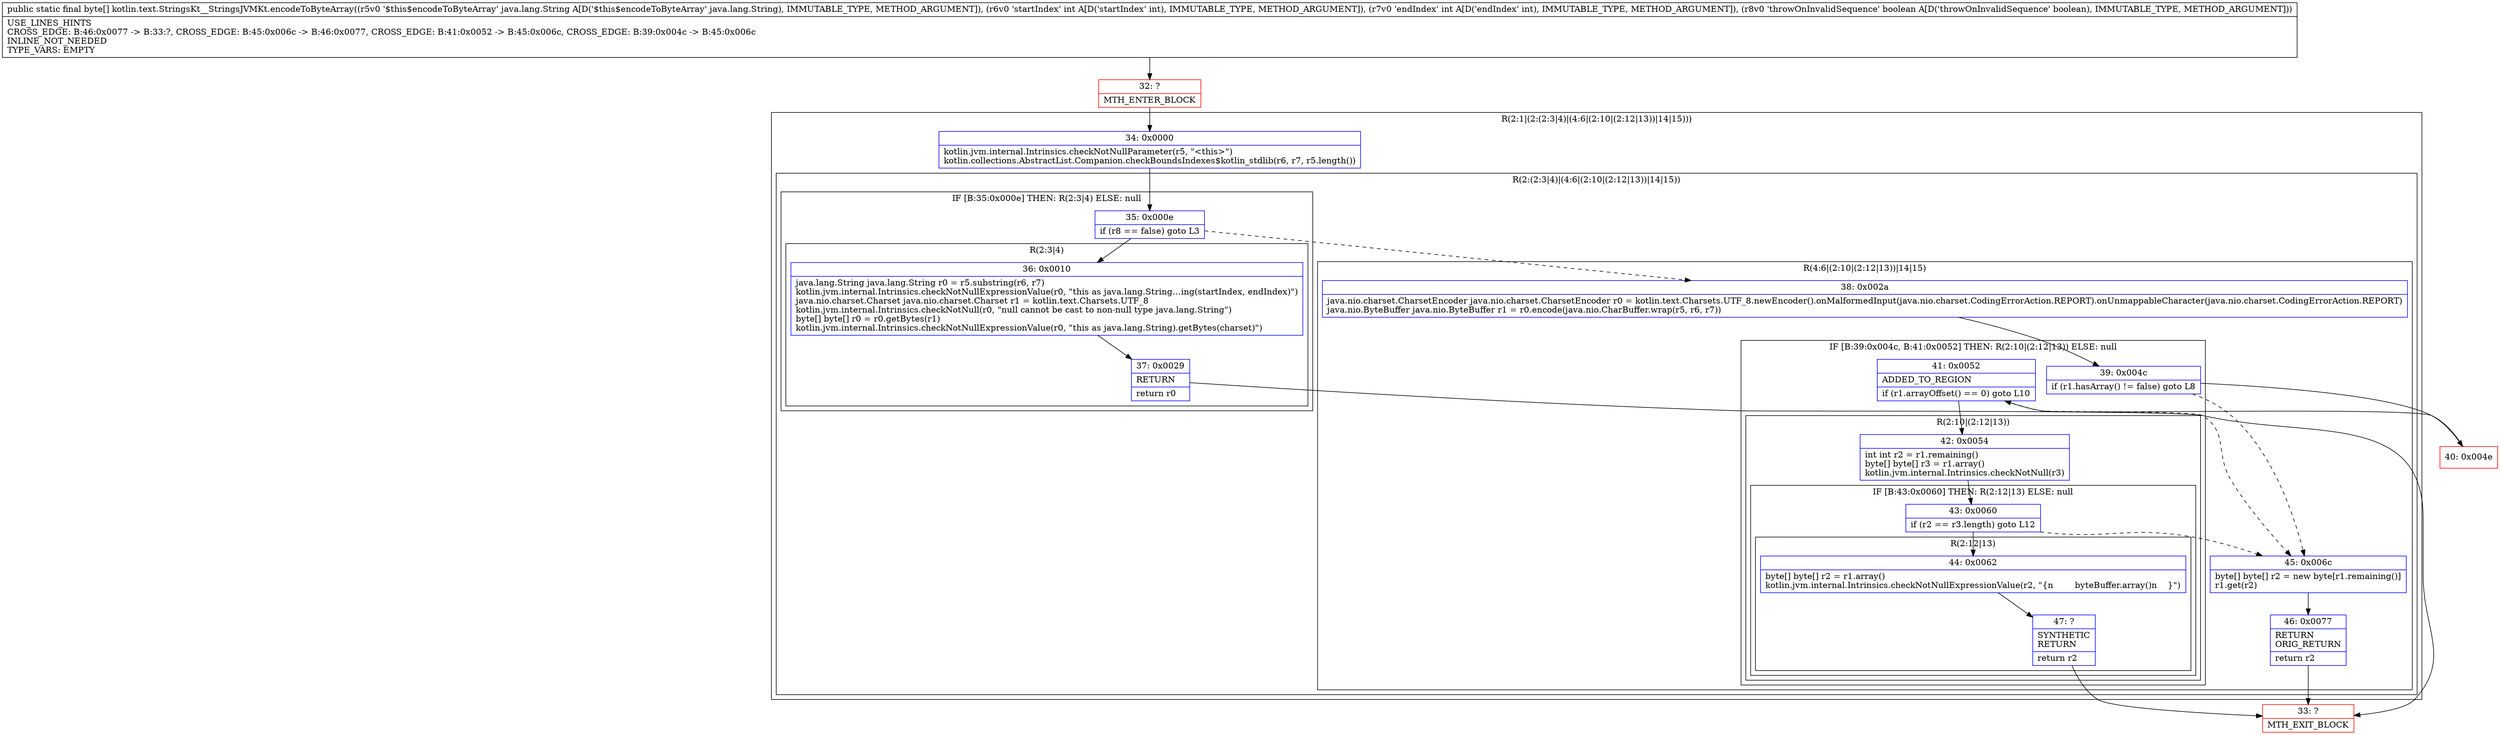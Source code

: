 digraph "CFG forkotlin.text.StringsKt__StringsJVMKt.encodeToByteArray(Ljava\/lang\/String;IIZ)[B" {
subgraph cluster_Region_1384918586 {
label = "R(2:1|(2:(2:3|4)|(4:6|(2:10|(2:12|13))|14|15)))";
node [shape=record,color=blue];
Node_34 [shape=record,label="{34\:\ 0x0000|kotlin.jvm.internal.Intrinsics.checkNotNullParameter(r5, \"\<this\>\")\lkotlin.collections.AbstractList.Companion.checkBoundsIndexes$kotlin_stdlib(r6, r7, r5.length())\l}"];
subgraph cluster_Region_1334144437 {
label = "R(2:(2:3|4)|(4:6|(2:10|(2:12|13))|14|15))";
node [shape=record,color=blue];
subgraph cluster_IfRegion_628880073 {
label = "IF [B:35:0x000e] THEN: R(2:3|4) ELSE: null";
node [shape=record,color=blue];
Node_35 [shape=record,label="{35\:\ 0x000e|if (r8 == false) goto L3\l}"];
subgraph cluster_Region_1502115125 {
label = "R(2:3|4)";
node [shape=record,color=blue];
Node_36 [shape=record,label="{36\:\ 0x0010|java.lang.String java.lang.String r0 = r5.substring(r6, r7)\lkotlin.jvm.internal.Intrinsics.checkNotNullExpressionValue(r0, \"this as java.lang.String…ing(startIndex, endIndex)\")\ljava.nio.charset.Charset java.nio.charset.Charset r1 = kotlin.text.Charsets.UTF_8\lkotlin.jvm.internal.Intrinsics.checkNotNull(r0, \"null cannot be cast to non\-null type java.lang.String\")\lbyte[] byte[] r0 = r0.getBytes(r1)\lkotlin.jvm.internal.Intrinsics.checkNotNullExpressionValue(r0, \"this as java.lang.String).getBytes(charset)\")\l}"];
Node_37 [shape=record,label="{37\:\ 0x0029|RETURN\l|return r0\l}"];
}
}
subgraph cluster_Region_1614935668 {
label = "R(4:6|(2:10|(2:12|13))|14|15)";
node [shape=record,color=blue];
Node_38 [shape=record,label="{38\:\ 0x002a|java.nio.charset.CharsetEncoder java.nio.charset.CharsetEncoder r0 = kotlin.text.Charsets.UTF_8.newEncoder().onMalformedInput(java.nio.charset.CodingErrorAction.REPORT).onUnmappableCharacter(java.nio.charset.CodingErrorAction.REPORT)\ljava.nio.ByteBuffer java.nio.ByteBuffer r1 = r0.encode(java.nio.CharBuffer.wrap(r5, r6, r7))\l}"];
subgraph cluster_IfRegion_833795988 {
label = "IF [B:39:0x004c, B:41:0x0052] THEN: R(2:10|(2:12|13)) ELSE: null";
node [shape=record,color=blue];
Node_39 [shape=record,label="{39\:\ 0x004c|if (r1.hasArray() != false) goto L8\l}"];
Node_41 [shape=record,label="{41\:\ 0x0052|ADDED_TO_REGION\l|if (r1.arrayOffset() == 0) goto L10\l}"];
subgraph cluster_Region_1995352250 {
label = "R(2:10|(2:12|13))";
node [shape=record,color=blue];
Node_42 [shape=record,label="{42\:\ 0x0054|int int r2 = r1.remaining()\lbyte[] byte[] r3 = r1.array()\lkotlin.jvm.internal.Intrinsics.checkNotNull(r3)\l}"];
subgraph cluster_IfRegion_2107794178 {
label = "IF [B:43:0x0060] THEN: R(2:12|13) ELSE: null";
node [shape=record,color=blue];
Node_43 [shape=record,label="{43\:\ 0x0060|if (r2 == r3.length) goto L12\l}"];
subgraph cluster_Region_306169191 {
label = "R(2:12|13)";
node [shape=record,color=blue];
Node_44 [shape=record,label="{44\:\ 0x0062|byte[] byte[] r2 = r1.array()\lkotlin.jvm.internal.Intrinsics.checkNotNullExpressionValue(r2, \"\{n        byteBuffer.array()n    \}\")\l}"];
Node_47 [shape=record,label="{47\:\ ?|SYNTHETIC\lRETURN\l|return r2\l}"];
}
}
}
}
Node_45 [shape=record,label="{45\:\ 0x006c|byte[] byte[] r2 = new byte[r1.remaining()]\lr1.get(r2)\l}"];
Node_46 [shape=record,label="{46\:\ 0x0077|RETURN\lORIG_RETURN\l|return r2\l}"];
}
}
}
Node_32 [shape=record,color=red,label="{32\:\ ?|MTH_ENTER_BLOCK\l}"];
Node_33 [shape=record,color=red,label="{33\:\ ?|MTH_EXIT_BLOCK\l}"];
Node_40 [shape=record,color=red,label="{40\:\ 0x004e}"];
MethodNode[shape=record,label="{public static final byte[] kotlin.text.StringsKt__StringsJVMKt.encodeToByteArray((r5v0 '$this$encodeToByteArray' java.lang.String A[D('$this$encodeToByteArray' java.lang.String), IMMUTABLE_TYPE, METHOD_ARGUMENT]), (r6v0 'startIndex' int A[D('startIndex' int), IMMUTABLE_TYPE, METHOD_ARGUMENT]), (r7v0 'endIndex' int A[D('endIndex' int), IMMUTABLE_TYPE, METHOD_ARGUMENT]), (r8v0 'throwOnInvalidSequence' boolean A[D('throwOnInvalidSequence' boolean), IMMUTABLE_TYPE, METHOD_ARGUMENT]))  | USE_LINES_HINTS\lCROSS_EDGE: B:46:0x0077 \-\> B:33:?, CROSS_EDGE: B:45:0x006c \-\> B:46:0x0077, CROSS_EDGE: B:41:0x0052 \-\> B:45:0x006c, CROSS_EDGE: B:39:0x004c \-\> B:45:0x006c\lINLINE_NOT_NEEDED\lTYPE_VARS: EMPTY\l}"];
MethodNode -> Node_32;Node_34 -> Node_35;
Node_35 -> Node_36;
Node_35 -> Node_38[style=dashed];
Node_36 -> Node_37;
Node_37 -> Node_33;
Node_38 -> Node_39;
Node_39 -> Node_40;
Node_39 -> Node_45[style=dashed];
Node_41 -> Node_42;
Node_41 -> Node_45[style=dashed];
Node_42 -> Node_43;
Node_43 -> Node_44;
Node_43 -> Node_45[style=dashed];
Node_44 -> Node_47;
Node_47 -> Node_33;
Node_45 -> Node_46;
Node_46 -> Node_33;
Node_32 -> Node_34;
Node_40 -> Node_41;
}

